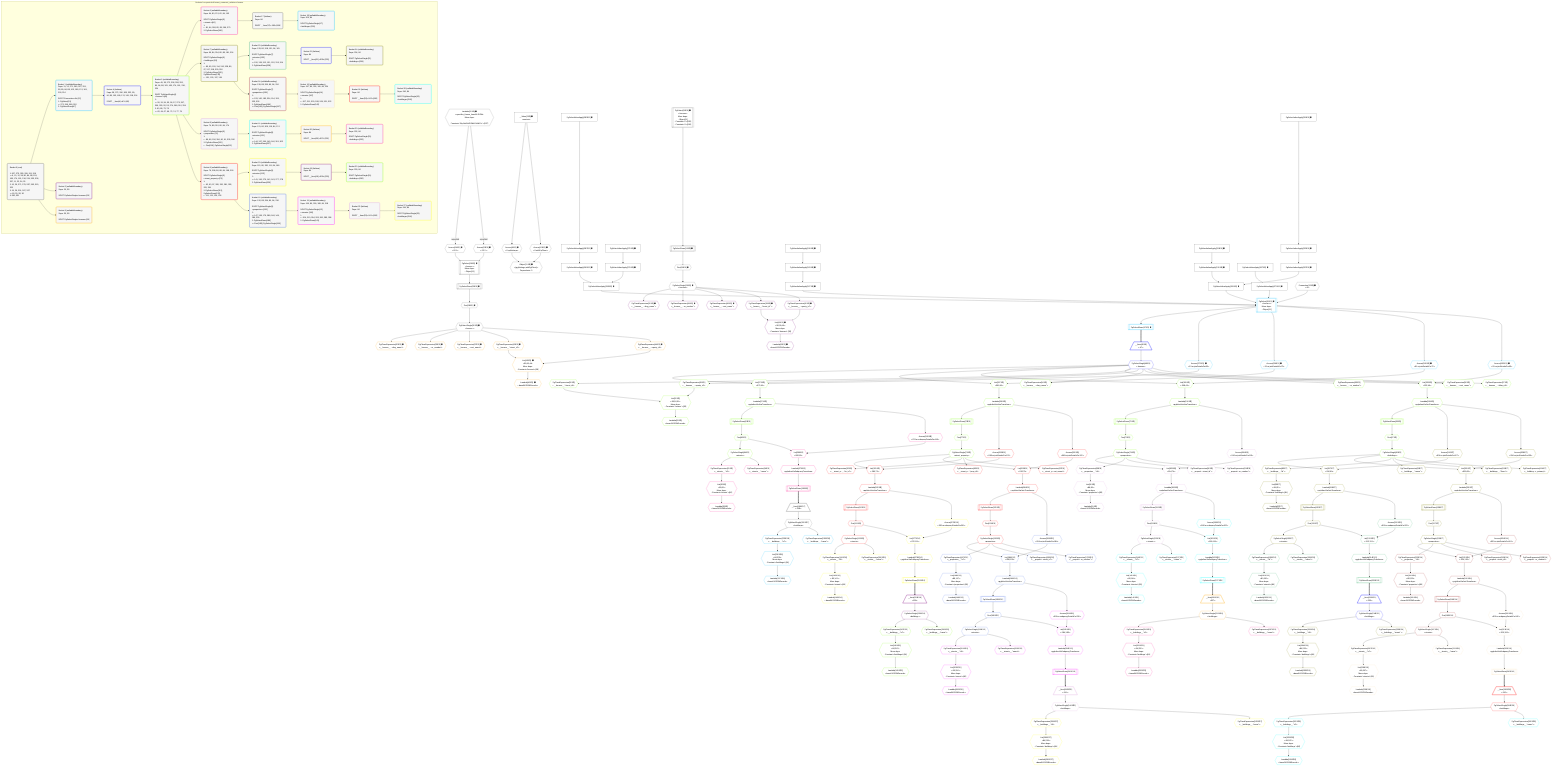 %%{init: {'themeVariables': { 'fontSize': '12px'}}}%%
graph TD
    classDef path fill:#eee,stroke:#000,color:#000
    classDef plan fill:#fff,stroke-width:1px,color:#000
    classDef itemplan fill:#fff,stroke-width:2px,color:#000
    classDef unbatchedplan fill:#dff,stroke-width:1px,color:#000
    classDef sideeffectplan fill:#fcc,stroke-width:2px,color:#000
    classDef bucket fill:#f6f6f6,color:#000,stroke-width:2px,text-align:left

    subgraph "Buckets for queries/v4/smart_comment_relations.houses"
    Bucket0("Bucket 0 (root)<br /><br />1: 267, 275, 283, 299, 311, 319<br />ᐳ: 9, 10, 12, 38, 80, 84, 88, 103, 168, 174, 181, 218, 224, 335, 336, 337, 11, 22, 24, 25<br />2: 16, 26, 271, 279, 287, 303, 315, 323<br />3: 19, 29, 291, 307, 327<br />ᐳ: 18, 20, 28, 30<br />4: 295, 331"):::bucket
    Bucket1("Bucket 1 (nullableBoundary)<br />Deps: 11, 12, 271, 295, 307, 331, 38, 80, 84, 88, 103, 168, 174, 181, 218, 224<br /><br />ROOT Connectionᐸ8ᐳ[12]<br />1: PgSelect[31]<br />ᐳ: 272, 296, 308, 332<br />2: PgSelectRows[47]"):::bucket
    Bucket2("Bucket 2 (nullableBoundary)<br />Deps: 20, 38<br /><br />ROOT PgSelectSingleᐸhousesᐳ[20]"):::bucket
    Bucket3("Bucket 3 (nullableBoundary)<br />Deps: 30, 38<br /><br />ROOT PgSelectSingleᐸhousesᐳ[30]"):::bucket
    Bucket4("Bucket 4 (listItem)<br />Deps: 38, 272, 296, 308, 332, 80, 84, 88, 103, 168, 174, 181, 218, 224<br /><br />ROOT __Item{4}ᐸ47ᐳ[48]"):::bucket
    Bucket5("Bucket 5 (nullableBoundary)<br />Deps: 49, 38, 272, 296, 308, 332, 80, 84, 88, 103, 168, 174, 181, 218, 224<br /><br />ROOT PgSelectSingle{4}ᐸhousesᐳ[49]<br />1: <br />ᐳ: 50, 51, 54, 55, 56, 57, 273, 297, 309, 333, 52, 53, 274, 298, 310, 334<br />2: 63, 68, 73, 78<br />ᐳ: 62, 64, 67, 69, 72, 74, 77, 79"):::bucket
    Bucket6("Bucket 6 (nullableBoundary)<br />Deps: 64, 80, 274, 62, 84, 103<br /><br />ROOT PgSelectSingle{5}ᐸstreetsᐳ[64]<br />1: <br />ᐳ: 81, 94, 268, 82, 83, 269, 270<br />2: PgSelectRows[198]"):::bucket
    Bucket7("Bucket 7 (nullableBoundary)<br />Deps: 69, 84, 334, 80, 88, 181, 224<br /><br />ROOT PgSelectSingle{5}ᐸbuildingsᐳ[69]<br />1: <br />ᐳ: 85, 95, 105, 114, 316, 328, 86, 87, 317, 318, 329, 330<br />2: PgSelectRows[132], PgSelectRows[138]<br />ᐳ: 131, 133, 137, 139"):::bucket
    Bucket8("Bucket 8 (nullableBoundary)<br />Deps: 74, 88, 310, 80, 84, 174<br /><br />ROOT PgSelectSingle{5}ᐸpropertiesᐳ[74]<br />1: <br />ᐳ: 89, 96, 106, 304, 90, 91, 305, 306<br />2: PgSelectRows[120]<br />ᐳ: First[119], PgSelectSingle[121]"):::bucket
    Bucket9("Bucket 9 (nullableBoundary)<br />Deps: 79, 298, 80, 88, 84, 168, 218<br /><br />ROOT PgSelectSingle{5}ᐸstreet_propertyᐳ[79]<br />1: <br />ᐳ: 92, 93, 97, 280, 292, 281, 282, 293, 294<br />2: PgSelectRows[112], PgSelectRows[125]<br />ᐳ: 111, 113, 124, 126"):::bucket
    Bucket10("Bucket 10 (nullableBoundary)<br />Deps: 113, 80, 282, 111, 84, 168<br /><br />ROOT PgSelectSingle{9}ᐸstreetsᐳ[113]<br />1: <br />ᐳ: 141, 156, 276, 142, 143, 277, 278<br />2: PgSelectRows[226]"):::bucket
    Bucket11("Bucket 11 (nullableBoundary)<br />Deps: 121, 80, 306, 119, 84, 174<br /><br />ROOT PgSelectSingle{8}ᐸstreetsᐳ[121]<br />1: <br />ᐳ: 144, 157, 300, 145, 146, 301, 302<br />2: PgSelectRows[227]"):::bucket
    Bucket12("Bucket 12 (nullableBoundary)<br />Deps: 126, 88, 294, 80, 84, 218<br /><br />ROOT PgSelectSingle{9}ᐸpropertiesᐳ[126]<br />1: <br />ᐳ: 147, 158, 176, 288, 148, 149, 289, 290<br />2: PgSelectRows[189]<br />ᐳ: First[188], PgSelectSingle[190]"):::bucket
    Bucket13("Bucket 13 (nullableBoundary)<br />Deps: 133, 80, 318, 131, 84, 181<br /><br />ROOT PgSelectSingle{7}ᐸstreetsᐳ[133]<br />1: <br />ᐳ: 150, 159, 312, 151, 152, 313, 314<br />2: PgSelectRows[228]"):::bucket
    Bucket14("Bucket 14 (nullableBoundary)<br />Deps: 139, 88, 330, 80, 84, 224<br /><br />ROOT PgSelectSingle{7}ᐸpropertiesᐳ[139]<br />1: <br />ᐳ: 153, 160, 183, 324, 154, 155, 325, 326<br />2: PgSelectRows[196]<br />ᐳ: First[195], PgSelectSingle[197]"):::bucket
    Bucket15("Bucket 15 (nullableBoundary)<br />Deps: 190, 80, 290, 188, 84, 218<br /><br />ROOT PgSelectSingle{12}ᐸstreetsᐳ[190]<br />1: <br />ᐳ: 204, 210, 284, 205, 206, 285, 286<br />2: PgSelectRows[241]"):::bucket
    Bucket16("Bucket 16 (nullableBoundary)<br />Deps: 197, 80, 326, 195, 84, 224<br /><br />ROOT PgSelectSingle{14}ᐸstreetsᐳ[197]<br />1: <br />ᐳ: 207, 211, 320, 208, 209, 321, 322<br />2: PgSelectRows[242]"):::bucket
    Bucket17("Bucket 17 (listItem)<br />Deps: 84<br /><br />ROOT __Item{17}ᐸ198ᐳ[199]"):::bucket
    Bucket18("Bucket 18 (nullableBoundary)<br />Deps: 200, 84<br /><br />ROOT PgSelectSingle{17}ᐸbuildingsᐳ[200]"):::bucket
    Bucket19("Bucket 19 (listItem)<br />Deps: 84<br /><br />ROOT __Item{19}ᐸ226ᐳ[229]"):::bucket
    Bucket20("Bucket 20 (listItem)<br />Deps: 84<br /><br />ROOT __Item{20}ᐸ227ᐳ[231]"):::bucket
    Bucket21("Bucket 21 (listItem)<br />Deps: 84<br /><br />ROOT __Item{21}ᐸ228ᐳ[233]"):::bucket
    Bucket22("Bucket 22 (nullableBoundary)<br />Deps: 230, 84<br /><br />ROOT PgSelectSingle{19}ᐸbuildingsᐳ[230]"):::bucket
    Bucket23("Bucket 23 (nullableBoundary)<br />Deps: 232, 84<br /><br />ROOT PgSelectSingle{20}ᐸbuildingsᐳ[232]"):::bucket
    Bucket24("Bucket 24 (nullableBoundary)<br />Deps: 234, 84<br /><br />ROOT PgSelectSingle{21}ᐸbuildingsᐳ[234]"):::bucket
    Bucket25("Bucket 25 (listItem)<br />Deps: 84<br /><br />ROOT __Item{25}ᐸ241ᐳ[243]"):::bucket
    Bucket26("Bucket 26 (listItem)<br />Deps: 84<br /><br />ROOT __Item{26}ᐸ242ᐳ[245]"):::bucket
    Bucket27("Bucket 27 (nullableBoundary)<br />Deps: 244, 84<br /><br />ROOT PgSelectSingle{25}ᐸbuildingsᐳ[244]"):::bucket
    Bucket28("Bucket 28 (nullableBoundary)<br />Deps: 246, 84<br /><br />ROOT PgSelectSingle{26}ᐸbuildingsᐳ[246]"):::bucket
    end
    Bucket0 --> Bucket1 & Bucket2 & Bucket3
    Bucket1 --> Bucket4
    Bucket4 --> Bucket5
    Bucket5 --> Bucket6 & Bucket7 & Bucket8 & Bucket9
    Bucket6 --> Bucket17
    Bucket7 --> Bucket13 & Bucket14
    Bucket8 --> Bucket11
    Bucket9 --> Bucket10 & Bucket12
    Bucket10 --> Bucket19
    Bucket11 --> Bucket20
    Bucket12 --> Bucket15
    Bucket13 --> Bucket21
    Bucket14 --> Bucket16
    Bucket15 --> Bucket25
    Bucket16 --> Bucket26
    Bucket17 --> Bucket18
    Bucket19 --> Bucket22
    Bucket20 --> Bucket23
    Bucket21 --> Bucket24
    Bucket25 --> Bucket27
    Bucket26 --> Bucket28

    %% plan dependencies
    PgSelect16[["PgSelect[16∈0] ➊<br />ᐸhousesᐳ<br />More deps:<br />- Object[11]<br />- Constantᐸ2ᐳ[335]<br />- Constantᐸ3ᐳ[336]"]]:::plan
    PgSelect26[["PgSelect[26∈0] ➊<br />ᐸhousesᐳ<br />More deps:<br />- Object[11]"]]:::plan
    Access24{{"Access[24∈0] ➊<br />ᐸ22.1ᐳ"}}:::plan
    Access25{{"Access[25∈0] ➊<br />ᐸ22.2ᐳ"}}:::plan
    Access24 & Access25 --> PgSelect26
    Object11{{"Object[11∈0] ➊<br />ᐸ{pgSettings,withPgClient}ᐳ<br />Dependents: 3"}}:::plan
    Access9{{"Access[9∈0] ➊<br />ᐸ2.pgSettingsᐳ"}}:::plan
    Access10{{"Access[10∈0] ➊<br />ᐸ2.withPgClientᐳ"}}:::plan
    Access9 & Access10 --> Object11
    PgSelectInlineApply295["PgSelectInlineApply[295∈0] ➊"]:::plan
    PgSelectInlineApply279["PgSelectInlineApply[279∈0] ➊"]:::plan
    PgSelectInlineApply291["PgSelectInlineApply[291∈0] ➊"]:::plan
    PgSelectInlineApply279 & PgSelectInlineApply291 --> PgSelectInlineApply295
    PgSelectInlineApply331["PgSelectInlineApply[331∈0] ➊"]:::plan
    PgSelectInlineApply315["PgSelectInlineApply[315∈0] ➊"]:::plan
    PgSelectInlineApply327["PgSelectInlineApply[327∈0] ➊"]:::plan
    PgSelectInlineApply315 & PgSelectInlineApply327 --> PgSelectInlineApply331
    __Value2["__Value[2∈0] ➊<br />ᐸcontextᐳ"]:::plan
    __Value2 --> Access9
    __Value2 --> Access10
    First18{{"First[18∈0] ➊"}}:::plan
    PgSelectRows19[["PgSelectRows[19∈0] ➊"]]:::plan
    PgSelectRows19 --> First18
    PgSelect16 --> PgSelectRows19
    PgSelectSingle20{{"PgSelectSingle[20∈0] ➊<br />ᐸhousesᐳ"}}:::plan
    First18 --> PgSelectSingle20
    Lambda22{{"Lambda[22∈0] ➊<br />ᐸspecifier_House_base64JSONᐳ<br />More deps:<br />- Constantᐸ'WyJob3VzZXMiLDIsM10='ᐳ[337]"}}:::plan
    Lambda22 -->|rejectNull| Access24
    Lambda22 -->|rejectNull| Access25
    First28{{"First[28∈0] ➊"}}:::plan
    PgSelectRows29[["PgSelectRows[29∈0] ➊"]]:::plan
    PgSelectRows29 --> First28
    PgSelect26 --> PgSelectRows29
    PgSelectSingle30{{"PgSelectSingle[30∈0] ➊<br />ᐸhousesᐳ"}}:::plan
    First28 --> PgSelectSingle30
    PgSelectInlineApply271["PgSelectInlineApply[271∈0] ➊"]:::plan
    PgSelectInlineApply267["PgSelectInlineApply[267∈0] ➊"]:::plan
    PgSelectInlineApply267 --> PgSelectInlineApply271
    PgSelectInlineApply275["PgSelectInlineApply[275∈0] ➊"]:::plan
    PgSelectInlineApply275 --> PgSelectInlineApply279
    PgSelectInlineApply287["PgSelectInlineApply[287∈0] ➊"]:::plan
    PgSelectInlineApply283["PgSelectInlineApply[283∈0] ➊"]:::plan
    PgSelectInlineApply283 --> PgSelectInlineApply287
    PgSelectInlineApply287 --> PgSelectInlineApply291
    PgSelectInlineApply303["PgSelectInlineApply[303∈0] ➊"]:::plan
    PgSelectInlineApply299["PgSelectInlineApply[299∈0] ➊"]:::plan
    PgSelectInlineApply299 --> PgSelectInlineApply303
    PgSelectInlineApply307["PgSelectInlineApply[307∈0] ➊"]:::plan
    PgSelectInlineApply303 --> PgSelectInlineApply307
    PgSelectInlineApply311["PgSelectInlineApply[311∈0] ➊"]:::plan
    PgSelectInlineApply311 --> PgSelectInlineApply315
    PgSelectInlineApply323["PgSelectInlineApply[323∈0] ➊"]:::plan
    PgSelectInlineApply319["PgSelectInlineApply[319∈0] ➊"]:::plan
    PgSelectInlineApply319 --> PgSelectInlineApply323
    PgSelectInlineApply323 --> PgSelectInlineApply327
    Connection12{{"Connection[12∈0] ➊<br />ᐸ8ᐳ"}}:::plan
    PgSelect31[["PgSelect[31∈1] ➊<br />ᐸhousesᐳ<br />More deps:<br />- Object[11]"]]:::plan
    Connection12 & PgSelectInlineApply271 & PgSelectInlineApply295 & PgSelectInlineApply307 & PgSelectInlineApply331 --> PgSelect31
    PgSelectRows47[["PgSelectRows[47∈1] ➊"]]:::plan
    PgSelect31 --> PgSelectRows47
    Access272{{"Access[272∈1] ➊<br />ᐸ31.m.joinDetailsFor58ᐳ"}}:::plan
    PgSelect31 --> Access272
    Access296{{"Access[296∈1] ➊<br />ᐸ31.m.joinDetailsFor75ᐳ"}}:::plan
    PgSelect31 --> Access296
    Access308{{"Access[308∈1] ➊<br />ᐸ31.m.joinDetailsFor70ᐳ"}}:::plan
    PgSelect31 --> Access308
    Access332{{"Access[332∈1] ➊<br />ᐸ31.m.joinDetailsFor65ᐳ"}}:::plan
    PgSelect31 --> Access332
    List41{{"List[41∈2] ➊<br />ᐸ38,39,40ᐳ<br />More deps:<br />- Constantᐸ'houses'ᐳ[38]"}}:::plan
    PgClassExpression39{{"PgClassExpression[39∈2] ➊<br />ᐸ__houses__.”street_id”ᐳ"}}:::plan
    PgClassExpression40{{"PgClassExpression[40∈2] ➊<br />ᐸ__houses__...operty_id”ᐳ"}}:::plan
    PgClassExpression39 & PgClassExpression40 --> List41
    PgClassExpression32{{"PgClassExpression[32∈2] ➊<br />ᐸ__houses__...ding_name”ᐳ"}}:::plan
    PgSelectSingle20 --> PgClassExpression32
    PgClassExpression34{{"PgClassExpression[34∈2] ➊<br />ᐸ__houses__...or_number”ᐳ"}}:::plan
    PgSelectSingle20 --> PgClassExpression34
    PgClassExpression36{{"PgClassExpression[36∈2] ➊<br />ᐸ__houses__...reet_name”ᐳ"}}:::plan
    PgSelectSingle20 --> PgClassExpression36
    PgSelectSingle20 --> PgClassExpression39
    PgSelectSingle20 --> PgClassExpression40
    Lambda42{{"Lambda[42∈2] ➊<br />ᐸbase64JSONEncodeᐳ"}}:::plan
    List41 --> Lambda42
    List45{{"List[45∈3] ➊<br />ᐸ38,43,44ᐳ<br />More deps:<br />- Constantᐸ'houses'ᐳ[38]"}}:::plan
    PgClassExpression43{{"PgClassExpression[43∈3] ➊<br />ᐸ__houses__.”street_id”ᐳ"}}:::plan
    PgClassExpression44{{"PgClassExpression[44∈3] ➊<br />ᐸ__houses__...operty_id”ᐳ"}}:::plan
    PgClassExpression43 & PgClassExpression44 --> List45
    PgClassExpression33{{"PgClassExpression[33∈3] ➊<br />ᐸ__houses__...ding_name”ᐳ"}}:::plan
    PgSelectSingle30 --> PgClassExpression33
    PgClassExpression35{{"PgClassExpression[35∈3] ➊<br />ᐸ__houses__...or_number”ᐳ"}}:::plan
    PgSelectSingle30 --> PgClassExpression35
    PgClassExpression37{{"PgClassExpression[37∈3] ➊<br />ᐸ__houses__...reet_name”ᐳ"}}:::plan
    PgSelectSingle30 --> PgClassExpression37
    PgSelectSingle30 --> PgClassExpression43
    PgSelectSingle30 --> PgClassExpression44
    Lambda46{{"Lambda[46∈3] ➊<br />ᐸbase64JSONEncodeᐳ"}}:::plan
    List45 --> Lambda46
    __Item48[/"__Item[48∈4]<br />ᐸ47ᐳ"\]:::itemplan
    PgSelectRows47 ==> __Item48
    PgSelectSingle49{{"PgSelectSingle[49∈4]<br />ᐸhousesᐳ"}}:::plan
    __Item48 --> PgSelectSingle49
    List52{{"List[52∈5]<br />ᐸ38,50,51ᐳ<br />More deps:<br />- Constantᐸ'houses'ᐳ[38]"}}:::plan
    PgClassExpression50{{"PgClassExpression[50∈5]<br />ᐸ__houses__.”street_id”ᐳ"}}:::plan
    PgClassExpression51{{"PgClassExpression[51∈5]<br />ᐸ__houses__...operty_id”ᐳ"}}:::plan
    PgClassExpression50 & PgClassExpression51 --> List52
    List273{{"List[273∈5]<br />ᐸ272,49ᐳ"}}:::plan
    Access272 & PgSelectSingle49 --> List273
    List297{{"List[297∈5]<br />ᐸ296,49ᐳ"}}:::plan
    Access296 & PgSelectSingle49 --> List297
    List309{{"List[309∈5]<br />ᐸ308,49ᐳ"}}:::plan
    Access308 & PgSelectSingle49 --> List309
    List333{{"List[333∈5]<br />ᐸ332,49ᐳ"}}:::plan
    Access332 & PgSelectSingle49 --> List333
    PgSelectSingle49 --> PgClassExpression50
    PgSelectSingle49 --> PgClassExpression51
    Lambda53{{"Lambda[53∈5]<br />ᐸbase64JSONEncodeᐳ"}}:::plan
    List52 --> Lambda53
    PgClassExpression54{{"PgClassExpression[54∈5]<br />ᐸ__houses__...ding_name”ᐳ"}}:::plan
    PgSelectSingle49 --> PgClassExpression54
    PgClassExpression55{{"PgClassExpression[55∈5]<br />ᐸ__houses__...or_number”ᐳ"}}:::plan
    PgSelectSingle49 --> PgClassExpression55
    PgClassExpression56{{"PgClassExpression[56∈5]<br />ᐸ__houses__...reet_name”ᐳ"}}:::plan
    PgSelectSingle49 --> PgClassExpression56
    PgClassExpression57{{"PgClassExpression[57∈5]<br />ᐸ__houses__...ilding_id”ᐳ"}}:::plan
    PgSelectSingle49 --> PgClassExpression57
    First62{{"First[62∈5]"}}:::plan
    PgSelectRows63[["PgSelectRows[63∈5]"]]:::plan
    PgSelectRows63 --> First62
    Lambda274{{"Lambda[274∈5]<br />ᐸpgInlineViaJoinTransformᐳ"}}:::plan
    Lambda274 --> PgSelectRows63
    PgSelectSingle64{{"PgSelectSingle[64∈5]<br />ᐸstreetsᐳ"}}:::plan
    First62 --> PgSelectSingle64
    First67{{"First[67∈5]"}}:::plan
    PgSelectRows68[["PgSelectRows[68∈5]"]]:::plan
    PgSelectRows68 --> First67
    Lambda334{{"Lambda[334∈5]<br />ᐸpgInlineViaJoinTransformᐳ"}}:::plan
    Lambda334 --> PgSelectRows68
    PgSelectSingle69{{"PgSelectSingle[69∈5]<br />ᐸbuildingsᐳ"}}:::plan
    First67 --> PgSelectSingle69
    First72{{"First[72∈5]"}}:::plan
    PgSelectRows73[["PgSelectRows[73∈5]"]]:::plan
    PgSelectRows73 --> First72
    Lambda310{{"Lambda[310∈5]<br />ᐸpgInlineViaJoinTransformᐳ"}}:::plan
    Lambda310 --> PgSelectRows73
    PgSelectSingle74{{"PgSelectSingle[74∈5]<br />ᐸpropertiesᐳ"}}:::plan
    First72 --> PgSelectSingle74
    First77{{"First[77∈5]"}}:::plan
    PgSelectRows78[["PgSelectRows[78∈5]"]]:::plan
    PgSelectRows78 --> First77
    Lambda298{{"Lambda[298∈5]<br />ᐸpgInlineViaJoinTransformᐳ"}}:::plan
    Lambda298 --> PgSelectRows78
    PgSelectSingle79{{"PgSelectSingle[79∈5]<br />ᐸstreet_propertyᐳ"}}:::plan
    First77 --> PgSelectSingle79
    List273 --> Lambda274
    List297 --> Lambda298
    List309 --> Lambda310
    List333 --> Lambda334
    List82{{"List[82∈6]<br />ᐸ80,81ᐳ<br />More deps:<br />- Constantᐸ'streets'ᐳ[80]"}}:::plan
    PgClassExpression81{{"PgClassExpression[81∈6]<br />ᐸ__streets__.”id”ᐳ"}}:::plan
    PgClassExpression81 --> List82
    List269{{"List[269∈6]<br />ᐸ268,62ᐳ"}}:::plan
    Access268{{"Access[268∈6]<br />ᐸ274.m.subqueryDetailsFor140ᐳ"}}:::plan
    Access268 & First62 --> List269
    PgSelectSingle64 --> PgClassExpression81
    Lambda83{{"Lambda[83∈6]<br />ᐸbase64JSONEncodeᐳ"}}:::plan
    List82 --> Lambda83
    PgClassExpression94{{"PgClassExpression[94∈6]<br />ᐸ__streets__.”name”ᐳ"}}:::plan
    PgSelectSingle64 --> PgClassExpression94
    PgSelectRows198[["PgSelectRows[198∈6]"]]:::plan
    Lambda270{{"Lambda[270∈6]<br />ᐸpgInlineViaSubqueryTransformᐳ"}}:::plan
    Lambda270 --> PgSelectRows198
    Lambda274 --> Access268
    List269 --> Lambda270
    List86{{"List[86∈7]<br />ᐸ84,85ᐳ<br />More deps:<br />- Constantᐸ'buildings'ᐳ[84]"}}:::plan
    PgClassExpression85{{"PgClassExpression[85∈7]<br />ᐸ__buildings__.”id”ᐳ"}}:::plan
    PgClassExpression85 --> List86
    List317{{"List[317∈7]<br />ᐸ316,69ᐳ"}}:::plan
    Access316{{"Access[316∈7]<br />ᐸ334.m.joinDetailsFor127ᐳ"}}:::plan
    Access316 & PgSelectSingle69 --> List317
    List329{{"List[329∈7]<br />ᐸ328,69ᐳ"}}:::plan
    Access328{{"Access[328∈7]<br />ᐸ334.m.joinDetailsFor135ᐳ"}}:::plan
    Access328 & PgSelectSingle69 --> List329
    PgSelectSingle69 --> PgClassExpression85
    Lambda87{{"Lambda[87∈7]<br />ᐸbase64JSONEncodeᐳ"}}:::plan
    List86 --> Lambda87
    PgClassExpression95{{"PgClassExpression[95∈7]<br />ᐸ__buildings__.”name”ᐳ"}}:::plan
    PgSelectSingle69 --> PgClassExpression95
    PgClassExpression105{{"PgClassExpression[105∈7]<br />ᐸ__buildings__.”floors”ᐳ"}}:::plan
    PgSelectSingle69 --> PgClassExpression105
    PgClassExpression114{{"PgClassExpression[114∈7]<br />ᐸ__building...s_primary”ᐳ"}}:::plan
    PgSelectSingle69 --> PgClassExpression114
    First131{{"First[131∈7]"}}:::plan
    PgSelectRows132[["PgSelectRows[132∈7]"]]:::plan
    PgSelectRows132 --> First131
    Lambda318{{"Lambda[318∈7]<br />ᐸpgInlineViaJoinTransformᐳ"}}:::plan
    Lambda318 --> PgSelectRows132
    PgSelectSingle133{{"PgSelectSingle[133∈7]<br />ᐸstreetsᐳ"}}:::plan
    First131 --> PgSelectSingle133
    First137{{"First[137∈7]"}}:::plan
    PgSelectRows138[["PgSelectRows[138∈7]"]]:::plan
    PgSelectRows138 --> First137
    Lambda330{{"Lambda[330∈7]<br />ᐸpgInlineViaJoinTransformᐳ"}}:::plan
    Lambda330 --> PgSelectRows138
    PgSelectSingle139{{"PgSelectSingle[139∈7]<br />ᐸpropertiesᐳ"}}:::plan
    First137 --> PgSelectSingle139
    Lambda334 --> Access316
    List317 --> Lambda318
    Lambda334 --> Access328
    List329 --> Lambda330
    List90{{"List[90∈8]<br />ᐸ88,89ᐳ<br />More deps:<br />- Constantᐸ'properties'ᐳ[88]"}}:::plan
    PgClassExpression89{{"PgClassExpression[89∈8]<br />ᐸ__properties__.”id”ᐳ"}}:::plan
    PgClassExpression89 --> List90
    List305{{"List[305∈8]<br />ᐸ304,74ᐳ"}}:::plan
    Access304{{"Access[304∈8]<br />ᐸ310.m.joinDetailsFor115ᐳ"}}:::plan
    Access304 & PgSelectSingle74 --> List305
    PgSelectSingle74 --> PgClassExpression89
    Lambda91{{"Lambda[91∈8]<br />ᐸbase64JSONEncodeᐳ"}}:::plan
    List90 --> Lambda91
    PgClassExpression96{{"PgClassExpression[96∈8]<br />ᐸ__properti...street_id”ᐳ"}}:::plan
    PgSelectSingle74 --> PgClassExpression96
    PgClassExpression106{{"PgClassExpression[106∈8]<br />ᐸ__properti...or_number”ᐳ"}}:::plan
    PgSelectSingle74 --> PgClassExpression106
    First119{{"First[119∈8]"}}:::plan
    PgSelectRows120[["PgSelectRows[120∈8]"]]:::plan
    PgSelectRows120 --> First119
    Lambda306{{"Lambda[306∈8]<br />ᐸpgInlineViaJoinTransformᐳ"}}:::plan
    Lambda306 --> PgSelectRows120
    PgSelectSingle121{{"PgSelectSingle[121∈8]<br />ᐸstreetsᐳ"}}:::plan
    First119 --> PgSelectSingle121
    Lambda310 --> Access304
    List305 --> Lambda306
    List281{{"List[281∈9]<br />ᐸ280,79ᐳ"}}:::plan
    Access280{{"Access[280∈9]<br />ᐸ298.m.joinDetailsFor107ᐳ"}}:::plan
    Access280 & PgSelectSingle79 --> List281
    List293{{"List[293∈9]<br />ᐸ292,79ᐳ"}}:::plan
    Access292{{"Access[292∈9]<br />ᐸ298.m.joinDetailsFor122ᐳ"}}:::plan
    Access292 & PgSelectSingle79 --> List293
    PgClassExpression92{{"PgClassExpression[92∈9]<br />ᐸ__street_p..._.”str_id”ᐳ"}}:::plan
    PgSelectSingle79 --> PgClassExpression92
    PgClassExpression93{{"PgClassExpression[93∈9]<br />ᐸ__street_p....”prop_id”ᐳ"}}:::plan
    PgSelectSingle79 --> PgClassExpression93
    PgClassExpression97{{"PgClassExpression[97∈9]<br />ᐸ__street_p...ent_owner”ᐳ"}}:::plan
    PgSelectSingle79 --> PgClassExpression97
    First111{{"First[111∈9]"}}:::plan
    PgSelectRows112[["PgSelectRows[112∈9]"]]:::plan
    PgSelectRows112 --> First111
    Lambda282{{"Lambda[282∈9]<br />ᐸpgInlineViaJoinTransformᐳ"}}:::plan
    Lambda282 --> PgSelectRows112
    PgSelectSingle113{{"PgSelectSingle[113∈9]<br />ᐸstreetsᐳ"}}:::plan
    First111 --> PgSelectSingle113
    First124{{"First[124∈9]"}}:::plan
    PgSelectRows125[["PgSelectRows[125∈9]"]]:::plan
    PgSelectRows125 --> First124
    Lambda294{{"Lambda[294∈9]<br />ᐸpgInlineViaJoinTransformᐳ"}}:::plan
    Lambda294 --> PgSelectRows125
    PgSelectSingle126{{"PgSelectSingle[126∈9]<br />ᐸpropertiesᐳ"}}:::plan
    First124 --> PgSelectSingle126
    Lambda298 --> Access280
    List281 --> Lambda282
    Lambda298 --> Access292
    List293 --> Lambda294
    List142{{"List[142∈10]<br />ᐸ80,141ᐳ<br />More deps:<br />- Constantᐸ'streets'ᐳ[80]"}}:::plan
    PgClassExpression141{{"PgClassExpression[141∈10]<br />ᐸ__streets__.”id”ᐳ"}}:::plan
    PgClassExpression141 --> List142
    List277{{"List[277∈10]<br />ᐸ276,111ᐳ"}}:::plan
    Access276{{"Access[276∈10]<br />ᐸ282.m.subqueryDetailsFor201ᐳ"}}:::plan
    Access276 & First111 --> List277
    PgSelectSingle113 --> PgClassExpression141
    Lambda143{{"Lambda[143∈10]<br />ᐸbase64JSONEncodeᐳ"}}:::plan
    List142 --> Lambda143
    PgClassExpression156{{"PgClassExpression[156∈10]<br />ᐸ__streets__.”name”ᐳ"}}:::plan
    PgSelectSingle113 --> PgClassExpression156
    PgSelectRows226[["PgSelectRows[226∈10]"]]:::plan
    Lambda278{{"Lambda[278∈10]<br />ᐸpgInlineViaSubqueryTransformᐳ"}}:::plan
    Lambda278 --> PgSelectRows226
    Lambda282 --> Access276
    List277 --> Lambda278
    List145{{"List[145∈11]<br />ᐸ80,144ᐳ<br />More deps:<br />- Constantᐸ'streets'ᐳ[80]"}}:::plan
    PgClassExpression144{{"PgClassExpression[144∈11]<br />ᐸ__streets__.”id”ᐳ"}}:::plan
    PgClassExpression144 --> List145
    List301{{"List[301∈11]<br />ᐸ300,119ᐳ"}}:::plan
    Access300{{"Access[300∈11]<br />ᐸ306.m.subqueryDetailsFor202ᐳ"}}:::plan
    Access300 & First119 --> List301
    PgSelectSingle121 --> PgClassExpression144
    Lambda146{{"Lambda[146∈11]<br />ᐸbase64JSONEncodeᐳ"}}:::plan
    List145 --> Lambda146
    PgClassExpression157{{"PgClassExpression[157∈11]<br />ᐸ__streets__.”name”ᐳ"}}:::plan
    PgSelectSingle121 --> PgClassExpression157
    PgSelectRows227[["PgSelectRows[227∈11]"]]:::plan
    Lambda302{{"Lambda[302∈11]<br />ᐸpgInlineViaSubqueryTransformᐳ"}}:::plan
    Lambda302 --> PgSelectRows227
    Lambda306 --> Access300
    List301 --> Lambda302
    List148{{"List[148∈12]<br />ᐸ88,147ᐳ<br />More deps:<br />- Constantᐸ'properties'ᐳ[88]"}}:::plan
    PgClassExpression147{{"PgClassExpression[147∈12]<br />ᐸ__properties__.”id”ᐳ"}}:::plan
    PgClassExpression147 --> List148
    List289{{"List[289∈12]<br />ᐸ288,126ᐳ"}}:::plan
    Access288{{"Access[288∈12]<br />ᐸ294.m.joinDetailsFor184ᐳ"}}:::plan
    Access288 & PgSelectSingle126 --> List289
    PgSelectSingle126 --> PgClassExpression147
    Lambda149{{"Lambda[149∈12]<br />ᐸbase64JSONEncodeᐳ"}}:::plan
    List148 --> Lambda149
    PgClassExpression158{{"PgClassExpression[158∈12]<br />ᐸ__properti...street_id”ᐳ"}}:::plan
    PgSelectSingle126 --> PgClassExpression158
    PgClassExpression176{{"PgClassExpression[176∈12]<br />ᐸ__properti...or_number”ᐳ"}}:::plan
    PgSelectSingle126 --> PgClassExpression176
    First188{{"First[188∈12]"}}:::plan
    PgSelectRows189[["PgSelectRows[189∈12]"]]:::plan
    PgSelectRows189 --> First188
    Lambda290{{"Lambda[290∈12]<br />ᐸpgInlineViaJoinTransformᐳ"}}:::plan
    Lambda290 --> PgSelectRows189
    PgSelectSingle190{{"PgSelectSingle[190∈12]<br />ᐸstreetsᐳ"}}:::plan
    First188 --> PgSelectSingle190
    Lambda294 --> Access288
    List289 --> Lambda290
    List151{{"List[151∈13]<br />ᐸ80,150ᐳ<br />More deps:<br />- Constantᐸ'streets'ᐳ[80]"}}:::plan
    PgClassExpression150{{"PgClassExpression[150∈13]<br />ᐸ__streets__.”id”ᐳ"}}:::plan
    PgClassExpression150 --> List151
    List313{{"List[313∈13]<br />ᐸ312,131ᐳ"}}:::plan
    Access312{{"Access[312∈13]<br />ᐸ318.m.subqueryDetailsFor203ᐳ"}}:::plan
    Access312 & First131 --> List313
    PgSelectSingle133 --> PgClassExpression150
    Lambda152{{"Lambda[152∈13]<br />ᐸbase64JSONEncodeᐳ"}}:::plan
    List151 --> Lambda152
    PgClassExpression159{{"PgClassExpression[159∈13]<br />ᐸ__streets__.”name”ᐳ"}}:::plan
    PgSelectSingle133 --> PgClassExpression159
    PgSelectRows228[["PgSelectRows[228∈13]"]]:::plan
    Lambda314{{"Lambda[314∈13]<br />ᐸpgInlineViaSubqueryTransformᐳ"}}:::plan
    Lambda314 --> PgSelectRows228
    Lambda318 --> Access312
    List313 --> Lambda314
    List154{{"List[154∈14]<br />ᐸ88,153ᐳ<br />More deps:<br />- Constantᐸ'properties'ᐳ[88]"}}:::plan
    PgClassExpression153{{"PgClassExpression[153∈14]<br />ᐸ__properties__.”id”ᐳ"}}:::plan
    PgClassExpression153 --> List154
    List325{{"List[325∈14]<br />ᐸ324,139ᐳ"}}:::plan
    Access324{{"Access[324∈14]<br />ᐸ330.m.joinDetailsFor191ᐳ"}}:::plan
    Access324 & PgSelectSingle139 --> List325
    PgSelectSingle139 --> PgClassExpression153
    Lambda155{{"Lambda[155∈14]<br />ᐸbase64JSONEncodeᐳ"}}:::plan
    List154 --> Lambda155
    PgClassExpression160{{"PgClassExpression[160∈14]<br />ᐸ__properti...street_id”ᐳ"}}:::plan
    PgSelectSingle139 --> PgClassExpression160
    PgClassExpression183{{"PgClassExpression[183∈14]<br />ᐸ__properti...or_number”ᐳ"}}:::plan
    PgSelectSingle139 --> PgClassExpression183
    First195{{"First[195∈14]"}}:::plan
    PgSelectRows196[["PgSelectRows[196∈14]"]]:::plan
    PgSelectRows196 --> First195
    Lambda326{{"Lambda[326∈14]<br />ᐸpgInlineViaJoinTransformᐳ"}}:::plan
    Lambda326 --> PgSelectRows196
    PgSelectSingle197{{"PgSelectSingle[197∈14]<br />ᐸstreetsᐳ"}}:::plan
    First195 --> PgSelectSingle197
    Lambda330 --> Access324
    List325 --> Lambda326
    List205{{"List[205∈15]<br />ᐸ80,204ᐳ<br />More deps:<br />- Constantᐸ'streets'ᐳ[80]"}}:::plan
    PgClassExpression204{{"PgClassExpression[204∈15]<br />ᐸ__streets__.”id”ᐳ"}}:::plan
    PgClassExpression204 --> List205
    List285{{"List[285∈15]<br />ᐸ284,188ᐳ"}}:::plan
    Access284{{"Access[284∈15]<br />ᐸ290.m.subqueryDetailsFor239ᐳ"}}:::plan
    Access284 & First188 --> List285
    PgSelectSingle190 --> PgClassExpression204
    Lambda206{{"Lambda[206∈15]<br />ᐸbase64JSONEncodeᐳ"}}:::plan
    List205 --> Lambda206
    PgClassExpression210{{"PgClassExpression[210∈15]<br />ᐸ__streets__.”name”ᐳ"}}:::plan
    PgSelectSingle190 --> PgClassExpression210
    PgSelectRows241[["PgSelectRows[241∈15]"]]:::plan
    Lambda286{{"Lambda[286∈15]<br />ᐸpgInlineViaSubqueryTransformᐳ"}}:::plan
    Lambda286 --> PgSelectRows241
    Lambda290 --> Access284
    List285 --> Lambda286
    List208{{"List[208∈16]<br />ᐸ80,207ᐳ<br />More deps:<br />- Constantᐸ'streets'ᐳ[80]"}}:::plan
    PgClassExpression207{{"PgClassExpression[207∈16]<br />ᐸ__streets__.”id”ᐳ"}}:::plan
    PgClassExpression207 --> List208
    List321{{"List[321∈16]<br />ᐸ320,195ᐳ"}}:::plan
    Access320{{"Access[320∈16]<br />ᐸ326.m.subqueryDetailsFor240ᐳ"}}:::plan
    Access320 & First195 --> List321
    PgSelectSingle197 --> PgClassExpression207
    Lambda209{{"Lambda[209∈16]<br />ᐸbase64JSONEncodeᐳ"}}:::plan
    List208 --> Lambda209
    PgClassExpression211{{"PgClassExpression[211∈16]<br />ᐸ__streets__.”name”ᐳ"}}:::plan
    PgSelectSingle197 --> PgClassExpression211
    PgSelectRows242[["PgSelectRows[242∈16]"]]:::plan
    Lambda322{{"Lambda[322∈16]<br />ᐸpgInlineViaSubqueryTransformᐳ"}}:::plan
    Lambda322 --> PgSelectRows242
    Lambda326 --> Access320
    List321 --> Lambda322
    __Item199[/"__Item[199∈17]<br />ᐸ198ᐳ"\]:::itemplan
    PgSelectRows198 ==> __Item199
    PgSelectSingle200{{"PgSelectSingle[200∈17]<br />ᐸbuildingsᐳ"}}:::plan
    __Item199 --> PgSelectSingle200
    List236{{"List[236∈18]<br />ᐸ84,235ᐳ<br />More deps:<br />- Constantᐸ'buildings'ᐳ[84]"}}:::plan
    PgClassExpression235{{"PgClassExpression[235∈18]<br />ᐸ__buildings__.”id”ᐳ"}}:::plan
    PgClassExpression235 --> List236
    PgSelectSingle200 --> PgClassExpression235
    Lambda237{{"Lambda[237∈18]<br />ᐸbase64JSONEncodeᐳ"}}:::plan
    List236 --> Lambda237
    PgClassExpression238{{"PgClassExpression[238∈18]<br />ᐸ__buildings__.”name”ᐳ"}}:::plan
    PgSelectSingle200 --> PgClassExpression238
    __Item229[/"__Item[229∈19]<br />ᐸ226ᐳ"\]:::itemplan
    PgSelectRows226 ==> __Item229
    PgSelectSingle230{{"PgSelectSingle[230∈19]<br />ᐸbuildingsᐳ"}}:::plan
    __Item229 --> PgSelectSingle230
    __Item231[/"__Item[231∈20]<br />ᐸ227ᐳ"\]:::itemplan
    PgSelectRows227 ==> __Item231
    PgSelectSingle232{{"PgSelectSingle[232∈20]<br />ᐸbuildingsᐳ"}}:::plan
    __Item231 --> PgSelectSingle232
    __Item233[/"__Item[233∈21]<br />ᐸ228ᐳ"\]:::itemplan
    PgSelectRows228 ==> __Item233
    PgSelectSingle234{{"PgSelectSingle[234∈21]<br />ᐸbuildingsᐳ"}}:::plan
    __Item233 --> PgSelectSingle234
    List248{{"List[248∈22]<br />ᐸ84,247ᐳ<br />More deps:<br />- Constantᐸ'buildings'ᐳ[84]"}}:::plan
    PgClassExpression247{{"PgClassExpression[247∈22]<br />ᐸ__buildings__.”id”ᐳ"}}:::plan
    PgClassExpression247 --> List248
    PgSelectSingle230 --> PgClassExpression247
    Lambda249{{"Lambda[249∈22]<br />ᐸbase64JSONEncodeᐳ"}}:::plan
    List248 --> Lambda249
    PgClassExpression256{{"PgClassExpression[256∈22]<br />ᐸ__buildings__.”name”ᐳ"}}:::plan
    PgSelectSingle230 --> PgClassExpression256
    List251{{"List[251∈23]<br />ᐸ84,250ᐳ<br />More deps:<br />- Constantᐸ'buildings'ᐳ[84]"}}:::plan
    PgClassExpression250{{"PgClassExpression[250∈23]<br />ᐸ__buildings__.”id”ᐳ"}}:::plan
    PgClassExpression250 --> List251
    PgSelectSingle232 --> PgClassExpression250
    Lambda252{{"Lambda[252∈23]<br />ᐸbase64JSONEncodeᐳ"}}:::plan
    List251 --> Lambda252
    PgClassExpression257{{"PgClassExpression[257∈23]<br />ᐸ__buildings__.”name”ᐳ"}}:::plan
    PgSelectSingle232 --> PgClassExpression257
    List254{{"List[254∈24]<br />ᐸ84,253ᐳ<br />More deps:<br />- Constantᐸ'buildings'ᐳ[84]"}}:::plan
    PgClassExpression253{{"PgClassExpression[253∈24]<br />ᐸ__buildings__.”id”ᐳ"}}:::plan
    PgClassExpression253 --> List254
    PgSelectSingle234 --> PgClassExpression253
    Lambda255{{"Lambda[255∈24]<br />ᐸbase64JSONEncodeᐳ"}}:::plan
    List254 --> Lambda255
    PgClassExpression258{{"PgClassExpression[258∈24]<br />ᐸ__buildings__.”name”ᐳ"}}:::plan
    PgSelectSingle234 --> PgClassExpression258
    __Item243[/"__Item[243∈25]<br />ᐸ241ᐳ"\]:::itemplan
    PgSelectRows241 ==> __Item243
    PgSelectSingle244{{"PgSelectSingle[244∈25]<br />ᐸbuildingsᐳ"}}:::plan
    __Item243 --> PgSelectSingle244
    __Item245[/"__Item[245∈26]<br />ᐸ242ᐳ"\]:::itemplan
    PgSelectRows242 ==> __Item245
    PgSelectSingle246{{"PgSelectSingle[246∈26]<br />ᐸbuildingsᐳ"}}:::plan
    __Item245 --> PgSelectSingle246
    List260{{"List[260∈27]<br />ᐸ84,259ᐳ<br />More deps:<br />- Constantᐸ'buildings'ᐳ[84]"}}:::plan
    PgClassExpression259{{"PgClassExpression[259∈27]<br />ᐸ__buildings__.”id”ᐳ"}}:::plan
    PgClassExpression259 --> List260
    PgSelectSingle244 --> PgClassExpression259
    Lambda261{{"Lambda[261∈27]<br />ᐸbase64JSONEncodeᐳ"}}:::plan
    List260 --> Lambda261
    PgClassExpression265{{"PgClassExpression[265∈27]<br />ᐸ__buildings__.”name”ᐳ"}}:::plan
    PgSelectSingle244 --> PgClassExpression265
    List263{{"List[263∈28]<br />ᐸ84,262ᐳ<br />More deps:<br />- Constantᐸ'buildings'ᐳ[84]"}}:::plan
    PgClassExpression262{{"PgClassExpression[262∈28]<br />ᐸ__buildings__.”id”ᐳ"}}:::plan
    PgClassExpression262 --> List263
    PgSelectSingle246 --> PgClassExpression262
    Lambda264{{"Lambda[264∈28]<br />ᐸbase64JSONEncodeᐳ"}}:::plan
    List263 --> Lambda264
    PgClassExpression266{{"PgClassExpression[266∈28]<br />ᐸ__buildings__.”name”ᐳ"}}:::plan
    PgSelectSingle246 --> PgClassExpression266

    %% define steps
    classDef bucket0 stroke:#696969
    class Bucket0,__Value2,Access9,Access10,Object11,Connection12,PgSelect16,First18,PgSelectRows19,PgSelectSingle20,Lambda22,Access24,Access25,PgSelect26,First28,PgSelectRows29,PgSelectSingle30,PgSelectInlineApply267,PgSelectInlineApply271,PgSelectInlineApply275,PgSelectInlineApply279,PgSelectInlineApply283,PgSelectInlineApply287,PgSelectInlineApply291,PgSelectInlineApply295,PgSelectInlineApply299,PgSelectInlineApply303,PgSelectInlineApply307,PgSelectInlineApply311,PgSelectInlineApply315,PgSelectInlineApply319,PgSelectInlineApply323,PgSelectInlineApply327,PgSelectInlineApply331 bucket0
    classDef bucket1 stroke:#00bfff
    class Bucket1,PgSelect31,PgSelectRows47,Access272,Access296,Access308,Access332 bucket1
    classDef bucket2 stroke:#7f007f
    class Bucket2,PgClassExpression32,PgClassExpression34,PgClassExpression36,PgClassExpression39,PgClassExpression40,List41,Lambda42 bucket2
    classDef bucket3 stroke:#ffa500
    class Bucket3,PgClassExpression33,PgClassExpression35,PgClassExpression37,PgClassExpression43,PgClassExpression44,List45,Lambda46 bucket3
    classDef bucket4 stroke:#0000ff
    class Bucket4,__Item48,PgSelectSingle49 bucket4
    classDef bucket5 stroke:#7fff00
    class Bucket5,PgClassExpression50,PgClassExpression51,List52,Lambda53,PgClassExpression54,PgClassExpression55,PgClassExpression56,PgClassExpression57,First62,PgSelectRows63,PgSelectSingle64,First67,PgSelectRows68,PgSelectSingle69,First72,PgSelectRows73,PgSelectSingle74,First77,PgSelectRows78,PgSelectSingle79,List273,Lambda274,List297,Lambda298,List309,Lambda310,List333,Lambda334 bucket5
    classDef bucket6 stroke:#ff1493
    class Bucket6,PgClassExpression81,List82,Lambda83,PgClassExpression94,PgSelectRows198,Access268,List269,Lambda270 bucket6
    classDef bucket7 stroke:#808000
    class Bucket7,PgClassExpression85,List86,Lambda87,PgClassExpression95,PgClassExpression105,PgClassExpression114,First131,PgSelectRows132,PgSelectSingle133,First137,PgSelectRows138,PgSelectSingle139,Access316,List317,Lambda318,Access328,List329,Lambda330 bucket7
    classDef bucket8 stroke:#dda0dd
    class Bucket8,PgClassExpression89,List90,Lambda91,PgClassExpression96,PgClassExpression106,First119,PgSelectRows120,PgSelectSingle121,Access304,List305,Lambda306 bucket8
    classDef bucket9 stroke:#ff0000
    class Bucket9,PgClassExpression92,PgClassExpression93,PgClassExpression97,First111,PgSelectRows112,PgSelectSingle113,First124,PgSelectRows125,PgSelectSingle126,Access280,List281,Lambda282,Access292,List293,Lambda294 bucket9
    classDef bucket10 stroke:#ffff00
    class Bucket10,PgClassExpression141,List142,Lambda143,PgClassExpression156,PgSelectRows226,Access276,List277,Lambda278 bucket10
    classDef bucket11 stroke:#00ffff
    class Bucket11,PgClassExpression144,List145,Lambda146,PgClassExpression157,PgSelectRows227,Access300,List301,Lambda302 bucket11
    classDef bucket12 stroke:#4169e1
    class Bucket12,PgClassExpression147,List148,Lambda149,PgClassExpression158,PgClassExpression176,First188,PgSelectRows189,PgSelectSingle190,Access288,List289,Lambda290 bucket12
    classDef bucket13 stroke:#3cb371
    class Bucket13,PgClassExpression150,List151,Lambda152,PgClassExpression159,PgSelectRows228,Access312,List313,Lambda314 bucket13
    classDef bucket14 stroke:#a52a2a
    class Bucket14,PgClassExpression153,List154,Lambda155,PgClassExpression160,PgClassExpression183,First195,PgSelectRows196,PgSelectSingle197,Access324,List325,Lambda326 bucket14
    classDef bucket15 stroke:#ff00ff
    class Bucket15,PgClassExpression204,List205,Lambda206,PgClassExpression210,PgSelectRows241,Access284,List285,Lambda286 bucket15
    classDef bucket16 stroke:#f5deb3
    class Bucket16,PgClassExpression207,List208,Lambda209,PgClassExpression211,PgSelectRows242,Access320,List321,Lambda322 bucket16
    classDef bucket17 stroke:#696969
    class Bucket17,__Item199,PgSelectSingle200 bucket17
    classDef bucket18 stroke:#00bfff
    class Bucket18,PgClassExpression235,List236,Lambda237,PgClassExpression238 bucket18
    classDef bucket19 stroke:#7f007f
    class Bucket19,__Item229,PgSelectSingle230 bucket19
    classDef bucket20 stroke:#ffa500
    class Bucket20,__Item231,PgSelectSingle232 bucket20
    classDef bucket21 stroke:#0000ff
    class Bucket21,__Item233,PgSelectSingle234 bucket21
    classDef bucket22 stroke:#7fff00
    class Bucket22,PgClassExpression247,List248,Lambda249,PgClassExpression256 bucket22
    classDef bucket23 stroke:#ff1493
    class Bucket23,PgClassExpression250,List251,Lambda252,PgClassExpression257 bucket23
    classDef bucket24 stroke:#808000
    class Bucket24,PgClassExpression253,List254,Lambda255,PgClassExpression258 bucket24
    classDef bucket25 stroke:#dda0dd
    class Bucket25,__Item243,PgSelectSingle244 bucket25
    classDef bucket26 stroke:#ff0000
    class Bucket26,__Item245,PgSelectSingle246 bucket26
    classDef bucket27 stroke:#ffff00
    class Bucket27,PgClassExpression259,List260,Lambda261,PgClassExpression265 bucket27
    classDef bucket28 stroke:#00ffff
    class Bucket28,PgClassExpression262,List263,Lambda264,PgClassExpression266 bucket28
